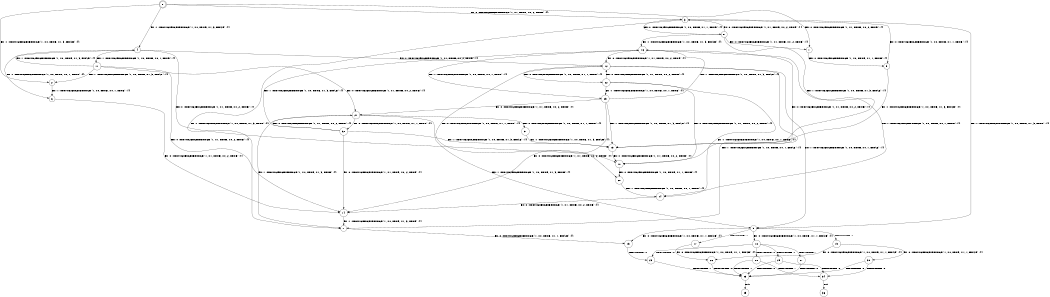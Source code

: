 digraph BCG {
size = "7, 10.5";
center = TRUE;
node [shape = circle];
0 [peripheries = 2];
0 -> 1 [label = "EX !0 !ATOMIC_EXCH_BRANCH (1, +1, TRUE, +0, 2, TRUE) !{}"];
0 -> 2 [label = "EX !1 !ATOMIC_EXCH_BRANCH (1, +0, TRUE, +1, 3, FALSE) !{}"];
0 -> 3 [label = "EX !0 !ATOMIC_EXCH_BRANCH (1, +1, TRUE, +0, 2, TRUE) !{}"];
0 -> 4 [label = "EX !1 !ATOMIC_EXCH_BRANCH (1, +0, TRUE, +1, 3, FALSE) !{}"];
1 -> 5 [label = "EX !0 !ATOMIC_EXCH_BRANCH (1, +0, TRUE, +1, 1, TRUE) !{}"];
2 -> 6 [label = "EX !1 !ATOMIC_EXCH_BRANCH (1, +0, TRUE, +0, 1, TRUE) !{}"];
3 -> 5 [label = "EX !0 !ATOMIC_EXCH_BRANCH (1, +0, TRUE, +1, 1, TRUE) !{}"];
3 -> 7 [label = "EX !1 !ATOMIC_EXCH_BRANCH (1, +0, TRUE, +1, 3, TRUE) !{}"];
3 -> 8 [label = "EX !0 !ATOMIC_EXCH_BRANCH (1, +0, TRUE, +1, 1, TRUE) !{}"];
3 -> 9 [label = "EX !1 !ATOMIC_EXCH_BRANCH (1, +0, TRUE, +1, 3, TRUE) !{}"];
4 -> 6 [label = "EX !1 !ATOMIC_EXCH_BRANCH (1, +0, TRUE, +0, 1, TRUE) !{}"];
4 -> 10 [label = "EX !0 !ATOMIC_EXCH_BRANCH (1, +1, TRUE, +0, 2, TRUE) !{}"];
4 -> 11 [label = "EX !1 !ATOMIC_EXCH_BRANCH (1, +0, TRUE, +0, 1, TRUE) !{}"];
4 -> 12 [label = "EX !0 !ATOMIC_EXCH_BRANCH (1, +1, TRUE, +0, 2, TRUE) !{}"];
5 -> 13 [label = "EX !1 !ATOMIC_EXCH_BRANCH (1, +0, TRUE, +1, 3, FALSE) !{}"];
6 -> 14 [label = "EX !0 !ATOMIC_EXCH_BRANCH (1, +1, TRUE, +0, 2, TRUE) !{}"];
7 -> 15 [label = "EX !0 !ATOMIC_EXCH_BRANCH (1, +0, TRUE, +1, 1, FALSE) !{}"];
8 -> 1 [label = "EX !0 !ATOMIC_EXCH_BRANCH (1, +1, TRUE, +0, 2, TRUE) !{}"];
8 -> 13 [label = "EX !1 !ATOMIC_EXCH_BRANCH (1, +0, TRUE, +1, 3, FALSE) !{}"];
8 -> 3 [label = "EX !0 !ATOMIC_EXCH_BRANCH (1, +1, TRUE, +0, 2, TRUE) !{}"];
8 -> 16 [label = "EX !1 !ATOMIC_EXCH_BRANCH (1, +0, TRUE, +1, 3, FALSE) !{}"];
9 -> 15 [label = "EX !0 !ATOMIC_EXCH_BRANCH (1, +0, TRUE, +1, 1, FALSE) !{}"];
9 -> 17 [label = "TERMINATE !1"];
9 -> 18 [label = "EX !0 !ATOMIC_EXCH_BRANCH (1, +0, TRUE, +1, 1, FALSE) !{}"];
9 -> 19 [label = "TERMINATE !1"];
10 -> 20 [label = "EX !0 !ATOMIC_EXCH_BRANCH (1, +0, TRUE, +1, 1, TRUE) !{}"];
11 -> 2 [label = "EX !1 !ATOMIC_EXCH_BRANCH (1, +0, TRUE, +1, 3, FALSE) !{}"];
11 -> 14 [label = "EX !0 !ATOMIC_EXCH_BRANCH (1, +1, TRUE, +0, 2, TRUE) !{}"];
11 -> 4 [label = "EX !1 !ATOMIC_EXCH_BRANCH (1, +0, TRUE, +1, 3, FALSE) !{}"];
11 -> 21 [label = "EX !0 !ATOMIC_EXCH_BRANCH (1, +1, TRUE, +0, 2, TRUE) !{}"];
12 -> 20 [label = "EX !0 !ATOMIC_EXCH_BRANCH (1, +0, TRUE, +1, 1, TRUE) !{}"];
12 -> 7 [label = "EX !1 !ATOMIC_EXCH_BRANCH (1, +0, TRUE, +0, 1, FALSE) !{}"];
12 -> 22 [label = "EX !0 !ATOMIC_EXCH_BRANCH (1, +0, TRUE, +1, 1, TRUE) !{}"];
12 -> 9 [label = "EX !1 !ATOMIC_EXCH_BRANCH (1, +0, TRUE, +0, 1, FALSE) !{}"];
13 -> 10 [label = "EX !0 !ATOMIC_EXCH_BRANCH (1, +1, TRUE, +0, 2, TRUE) !{}"];
14 -> 7 [label = "EX !1 !ATOMIC_EXCH_BRANCH (1, +0, TRUE, +1, 3, TRUE) !{}"];
15 -> 23 [label = "TERMINATE !0"];
16 -> 10 [label = "EX !0 !ATOMIC_EXCH_BRANCH (1, +1, TRUE, +0, 2, TRUE) !{}"];
16 -> 24 [label = "EX !1 !ATOMIC_EXCH_BRANCH (1, +0, TRUE, +0, 1, TRUE) !{}"];
16 -> 12 [label = "EX !0 !ATOMIC_EXCH_BRANCH (1, +1, TRUE, +0, 2, TRUE) !{}"];
16 -> 25 [label = "EX !1 !ATOMIC_EXCH_BRANCH (1, +0, TRUE, +0, 1, TRUE) !{}"];
17 -> 26 [label = "EX !0 !ATOMIC_EXCH_BRANCH (1, +0, TRUE, +1, 1, FALSE) !{}"];
18 -> 23 [label = "TERMINATE !0"];
18 -> 27 [label = "TERMINATE !1"];
18 -> 28 [label = "TERMINATE !0"];
18 -> 29 [label = "TERMINATE !1"];
19 -> 26 [label = "EX !0 !ATOMIC_EXCH_BRANCH (1, +0, TRUE, +1, 1, FALSE) !{}"];
19 -> 30 [label = "EX !0 !ATOMIC_EXCH_BRANCH (1, +0, TRUE, +1, 1, FALSE) !{}"];
20 -> 24 [label = "EX !1 !ATOMIC_EXCH_BRANCH (1, +0, TRUE, +0, 1, TRUE) !{}"];
21 -> 31 [label = "EX !0 !ATOMIC_EXCH_BRANCH (1, +0, TRUE, +1, 1, TRUE) !{}"];
21 -> 7 [label = "EX !1 !ATOMIC_EXCH_BRANCH (1, +0, TRUE, +1, 3, TRUE) !{}"];
21 -> 32 [label = "EX !0 !ATOMIC_EXCH_BRANCH (1, +0, TRUE, +1, 1, TRUE) !{}"];
21 -> 9 [label = "EX !1 !ATOMIC_EXCH_BRANCH (1, +0, TRUE, +1, 3, TRUE) !{}"];
22 -> 10 [label = "EX !0 !ATOMIC_EXCH_BRANCH (1, +1, TRUE, +0, 2, TRUE) !{}"];
22 -> 24 [label = "EX !1 !ATOMIC_EXCH_BRANCH (1, +0, TRUE, +0, 1, TRUE) !{}"];
22 -> 12 [label = "EX !0 !ATOMIC_EXCH_BRANCH (1, +1, TRUE, +0, 2, TRUE) !{}"];
22 -> 25 [label = "EX !1 !ATOMIC_EXCH_BRANCH (1, +0, TRUE, +0, 1, TRUE) !{}"];
23 -> 33 [label = "TERMINATE !1"];
24 -> 14 [label = "EX !0 !ATOMIC_EXCH_BRANCH (1, +1, TRUE, +0, 2, TRUE) !{}"];
25 -> 14 [label = "EX !0 !ATOMIC_EXCH_BRANCH (1, +1, TRUE, +0, 2, TRUE) !{}"];
25 -> 13 [label = "EX !1 !ATOMIC_EXCH_BRANCH (1, +0, TRUE, +1, 3, FALSE) !{}"];
25 -> 21 [label = "EX !0 !ATOMIC_EXCH_BRANCH (1, +1, TRUE, +0, 2, TRUE) !{}"];
25 -> 16 [label = "EX !1 !ATOMIC_EXCH_BRANCH (1, +0, TRUE, +1, 3, FALSE) !{}"];
26 -> 33 [label = "TERMINATE !0"];
27 -> 33 [label = "TERMINATE !0"];
28 -> 33 [label = "TERMINATE !1"];
28 -> 34 [label = "TERMINATE !1"];
29 -> 33 [label = "TERMINATE !0"];
29 -> 34 [label = "TERMINATE !0"];
30 -> 33 [label = "TERMINATE !0"];
30 -> 34 [label = "TERMINATE !0"];
31 -> 13 [label = "EX !1 !ATOMIC_EXCH_BRANCH (1, +0, TRUE, +1, 3, FALSE) !{}"];
32 -> 14 [label = "EX !0 !ATOMIC_EXCH_BRANCH (1, +1, TRUE, +0, 2, TRUE) !{}"];
32 -> 13 [label = "EX !1 !ATOMIC_EXCH_BRANCH (1, +0, TRUE, +1, 3, FALSE) !{}"];
32 -> 21 [label = "EX !0 !ATOMIC_EXCH_BRANCH (1, +1, TRUE, +0, 2, TRUE) !{}"];
32 -> 16 [label = "EX !1 !ATOMIC_EXCH_BRANCH (1, +0, TRUE, +1, 3, FALSE) !{}"];
33 -> 35 [label = "exit"];
34 -> 36 [label = "exit"];
}

